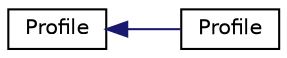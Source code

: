 digraph "Representación gráfica de la clase"
{
 // LATEX_PDF_SIZE
  bgcolor="transparent";
  edge [fontname="Helvetica",fontsize="10",labelfontname="Helvetica",labelfontsize="10"];
  node [fontname="Helvetica",fontsize="10",shape=record];
  rankdir="LR";
  Node0 [label="Profile",height=0.2,width=0.4,color="black",URL="$d9/de5/classApp_1_1Models_1_1Profile.html",tooltip="Datos de Perfiles de usuario."];
  Node0 -> Node1 [dir="back",color="midnightblue",fontsize="10",style="solid",fontname="Helvetica"];
  Node1 [label="Profile",height=0.2,width=0.4,color="black",URL="$d5/dc2/classModules_1_1Payroll_1_1Models_1_1Profile.html",tooltip="Datos del perfil del usuario."];
}
